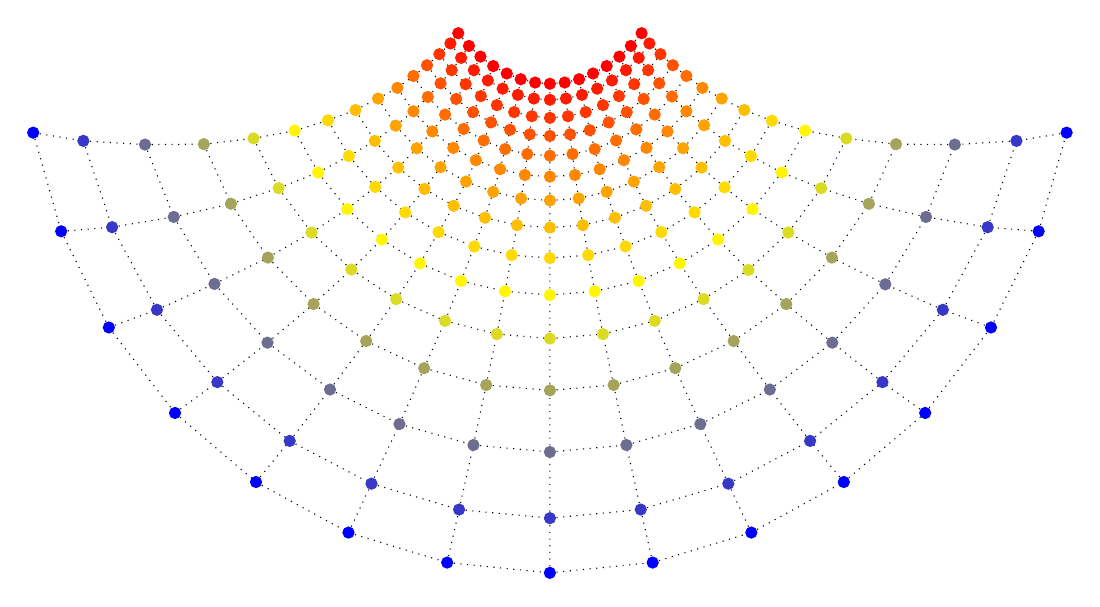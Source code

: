 % This file was created by matlab2tikz v0.2.2.
% Copyright (c) 2008--2012, Nico Schlömer <nico.schloemer@gmail.com>
% All rights reserved.
% 
% The latest updates can be retrieved from
%   http://www.mathworks.com/matlabcentral/fileexchange/22022-matlab2tikz
% where you can also make suggestions and rate matlab2tikz.
% 
% 
% 
\begin{tikzpicture}

% Axis at [0.13 0.11 0.78 0.63]
\begin{axis}[%
view={0}{90},
width=5.167in,
height=4.075in,
scale only axis,
xmin=-1.257, xmax=1.257,
ymin=-1.236, ymax=0.747,
hide x axis,
hide y axis]
\addplot [
color=black,
dotted,
forget plot
]
coordinates{
 (-1.257,0.17)(-1.135,0.15) 
};
\addplot [
color=black,
dotted,
forget plot
]
coordinates{
 (-1.135,0.15)(-0.985,0.141) 
};
\addplot [
color=black,
dotted,
forget plot
]
coordinates{
 (-0.985,0.141)(-0.842,0.142) 
};
\addplot [
color=black,
dotted,
forget plot
]
coordinates{
 (-0.842,0.142)(-0.721,0.156) 
};
\addplot [
color=black,
dotted,
forget plot
]
coordinates{
 (-0.721,0.156)(-0.621,0.175) 
};
\addplot [
color=black,
dotted,
forget plot
]
coordinates{
 (-0.621,0.175)(-0.54,0.2) 
};
\addplot [
color=black,
dotted,
forget plot
]
coordinates{
 (-0.54,0.2)(-0.473,0.225) 
};
\addplot [
color=black,
dotted,
forget plot
]
coordinates{
 (-0.473,0.225)(-0.418,0.253) 
};
\addplot [
color=black,
dotted,
forget plot
]
coordinates{
 (-0.418,0.253)(-0.371,0.279) 
};
\addplot [
color=black,
dotted,
forget plot
]
coordinates{
 (-0.371,0.279)(-0.332,0.308) 
};
\addplot [
color=black,
dotted,
forget plot
]
coordinates{
 (-0.332,0.308)(-0.299,0.334) 
};
\addplot [
color=black,
dotted,
forget plot
]
coordinates{
 (-0.299,0.334)(-0.269,0.361) 
};
\addplot [
color=black,
dotted,
forget plot
]
coordinates{
 (-0.269,0.361)(-0.242,0.387) 
};
\addplot [
color=black,
dotted,
forget plot
]
coordinates{
 (-0.242,0.387)(-0.223,0.412) 
};
\addplot [
color=black,
dotted,
forget plot
]
coordinates{
 (-1.257,0.17)(-1.189,-0.07) 
};
\addplot [
color=black,
dotted,
forget plot
]
coordinates{
 (-1.135,0.15)(-1.065,-0.06) 
};
\addplot [
color=black,
dotted,
forget plot
]
coordinates{
 (-1.189,-0.07)(-1.065,-0.06) 
};
\addplot [
color=black,
dotted,
forget plot
]
coordinates{
 (-0.985,0.141)(-0.915,-0.035) 
};
\addplot [
color=black,
dotted,
forget plot
]
coordinates{
 (-1.065,-0.06)(-0.915,-0.035) 
};
\addplot [
color=black,
dotted,
forget plot
]
coordinates{
 (-0.842,0.142)(-0.776,-0.003) 
};
\addplot [
color=black,
dotted,
forget plot
]
coordinates{
 (-0.915,-0.035)(-0.776,-0.003) 
};
\addplot [
color=black,
dotted,
forget plot
]
coordinates{
 (-0.721,0.156)(-0.66,0.035) 
};
\addplot [
color=black,
dotted,
forget plot
]
coordinates{
 (-0.776,-0.003)(-0.66,0.035) 
};
\addplot [
color=black,
dotted,
forget plot
]
coordinates{
 (-0.621,0.175)(-0.564,0.073) 
};
\addplot [
color=black,
dotted,
forget plot
]
coordinates{
 (-0.66,0.035)(-0.564,0.073) 
};
\addplot [
color=black,
dotted,
forget plot
]
coordinates{
 (-0.54,0.2)(-0.489,0.113) 
};
\addplot [
color=black,
dotted,
forget plot
]
coordinates{
 (-0.564,0.073)(-0.489,0.113) 
};
\addplot [
color=black,
dotted,
forget plot
]
coordinates{
 (-0.473,0.225)(-0.426,0.15) 
};
\addplot [
color=black,
dotted,
forget plot
]
coordinates{
 (-0.489,0.113)(-0.426,0.15) 
};
\addplot [
color=black,
dotted,
forget plot
]
coordinates{
 (-0.418,0.253)(-0.375,0.187) 
};
\addplot [
color=black,
dotted,
forget plot
]
coordinates{
 (-0.426,0.15)(-0.375,0.187) 
};
\addplot [
color=black,
dotted,
forget plot
]
coordinates{
 (-0.371,0.279)(-0.332,0.222) 
};
\addplot [
color=black,
dotted,
forget plot
]
coordinates{
 (-0.375,0.187)(-0.332,0.222) 
};
\addplot [
color=black,
dotted,
forget plot
]
coordinates{
 (-0.332,0.308)(-0.297,0.257) 
};
\addplot [
color=black,
dotted,
forget plot
]
coordinates{
 (-0.332,0.222)(-0.297,0.257) 
};
\addplot [
color=black,
dotted,
forget plot
]
coordinates{
 (-0.299,0.334)(-0.266,0.29) 
};
\addplot [
color=black,
dotted,
forget plot
]
coordinates{
 (-0.297,0.257)(-0.266,0.29) 
};
\addplot [
color=black,
dotted,
forget plot
]
coordinates{
 (-0.269,0.361)(-0.239,0.322) 
};
\addplot [
color=black,
dotted,
forget plot
]
coordinates{
 (-0.266,0.29)(-0.239,0.322) 
};
\addplot [
color=black,
dotted,
forget plot
]
coordinates{
 (-0.242,0.387)(-0.216,0.352) 
};
\addplot [
color=black,
dotted,
forget plot
]
coordinates{
 (-0.239,0.322)(-0.216,0.352) 
};
\addplot [
color=black,
dotted,
forget plot
]
coordinates{
 (-0.223,0.412)(-0.197,0.381) 
};
\addplot [
color=black,
dotted,
forget plot
]
coordinates{
 (-0.216,0.352)(-0.197,0.381) 
};
\addplot [
color=black,
dotted,
forget plot
]
coordinates{
 (-1.189,-0.07)(-1.073,-0.304) 
};
\addplot [
color=black,
dotted,
forget plot
]
coordinates{
 (-1.065,-0.06)(-0.956,-0.261) 
};
\addplot [
color=black,
dotted,
forget plot
]
coordinates{
 (-1.073,-0.304)(-0.956,-0.261) 
};
\addplot [
color=black,
dotted,
forget plot
]
coordinates{
 (-0.915,-0.035)(-0.816,-0.198) 
};
\addplot [
color=black,
dotted,
forget plot
]
coordinates{
 (-0.956,-0.261)(-0.816,-0.198) 
};
\addplot [
color=black,
dotted,
forget plot
]
coordinates{
 (-0.776,-0.003)(-0.686,-0.134) 
};
\addplot [
color=black,
dotted,
forget plot
]
coordinates{
 (-0.816,-0.198)(-0.686,-0.134) 
};
\addplot [
color=black,
dotted,
forget plot
]
coordinates{
 (-0.66,0.035)(-0.58,-0.073) 
};
\addplot [
color=black,
dotted,
forget plot
]
coordinates{
 (-0.686,-0.134)(-0.58,-0.073) 
};
\addplot [
color=black,
dotted,
forget plot
]
coordinates{
 (-0.564,0.073)(-0.493,-0.016) 
};
\addplot [
color=black,
dotted,
forget plot
]
coordinates{
 (-0.58,-0.073)(-0.493,-0.016) 
};
\addplot [
color=black,
dotted,
forget plot
]
coordinates{
 (-0.489,0.113)(-0.425,0.038) 
};
\addplot [
color=black,
dotted,
forget plot
]
coordinates{
 (-0.493,-0.016)(-0.425,0.038) 
};
\addplot [
color=black,
dotted,
forget plot
]
coordinates{
 (-0.426,0.15)(-0.369,0.085) 
};
\addplot [
color=black,
dotted,
forget plot
]
coordinates{
 (-0.425,0.038)(-0.369,0.085) 
};
\addplot [
color=black,
dotted,
forget plot
]
coordinates{
 (-0.375,0.187)(-0.324,0.132) 
};
\addplot [
color=black,
dotted,
forget plot
]
coordinates{
 (-0.369,0.085)(-0.324,0.132) 
};
\addplot [
color=black,
dotted,
forget plot
]
coordinates{
 (-0.332,0.222)(-0.286,0.173) 
};
\addplot [
color=black,
dotted,
forget plot
]
coordinates{
 (-0.324,0.132)(-0.286,0.173) 
};
\addplot [
color=black,
dotted,
forget plot
]
coordinates{
 (-0.297,0.257)(-0.255,0.214) 
};
\addplot [
color=black,
dotted,
forget plot
]
coordinates{
 (-0.286,0.173)(-0.255,0.214) 
};
\addplot [
color=black,
dotted,
forget plot
]
coordinates{
 (-0.266,0.29)(-0.228,0.252) 
};
\addplot [
color=black,
dotted,
forget plot
]
coordinates{
 (-0.255,0.214)(-0.228,0.252) 
};
\addplot [
color=black,
dotted,
forget plot
]
coordinates{
 (-0.239,0.322)(-0.205,0.288) 
};
\addplot [
color=black,
dotted,
forget plot
]
coordinates{
 (-0.228,0.252)(-0.205,0.288) 
};
\addplot [
color=black,
dotted,
forget plot
]
coordinates{
 (-0.216,0.352)(-0.185,0.322) 
};
\addplot [
color=black,
dotted,
forget plot
]
coordinates{
 (-0.205,0.288)(-0.185,0.322) 
};
\addplot [
color=black,
dotted,
forget plot
]
coordinates{
 (-0.197,0.381)(-0.169,0.355) 
};
\addplot [
color=black,
dotted,
forget plot
]
coordinates{
 (-0.185,0.322)(-0.169,0.355) 
};
\addplot [
color=black,
dotted,
forget plot
]
coordinates{
 (-1.073,-0.304)(-0.912,-0.512) 
};
\addplot [
color=black,
dotted,
forget plot
]
coordinates{
 (-0.956,-0.261)(-0.809,-0.437) 
};
\addplot [
color=black,
dotted,
forget plot
]
coordinates{
 (-0.912,-0.512)(-0.809,-0.437) 
};
\addplot [
color=black,
dotted,
forget plot
]
coordinates{
 (-0.816,-0.198)(-0.687,-0.341) 
};
\addplot [
color=black,
dotted,
forget plot
]
coordinates{
 (-0.809,-0.437)(-0.687,-0.341) 
};
\addplot [
color=black,
dotted,
forget plot
]
coordinates{
 (-0.686,-0.134)(-0.575,-0.247) 
};
\addplot [
color=black,
dotted,
forget plot
]
coordinates{
 (-0.687,-0.341)(-0.575,-0.247) 
};
\addplot [
color=black,
dotted,
forget plot
]
coordinates{
 (-0.58,-0.073)(-0.483,-0.163) 
};
\addplot [
color=black,
dotted,
forget plot
]
coordinates{
 (-0.575,-0.247)(-0.483,-0.163) 
};
\addplot [
color=black,
dotted,
forget plot
]
coordinates{
 (-0.493,-0.016)(-0.409,-0.09) 
};
\addplot [
color=black,
dotted,
forget plot
]
coordinates{
 (-0.483,-0.163)(-0.409,-0.09) 
};
\addplot [
color=black,
dotted,
forget plot
]
coordinates{
 (-0.425,0.038)(-0.352,-0.024) 
};
\addplot [
color=black,
dotted,
forget plot
]
coordinates{
 (-0.409,-0.09)(-0.352,-0.024) 
};
\addplot [
color=black,
dotted,
forget plot
]
coordinates{
 (-0.369,0.085)(-0.305,0.033) 
};
\addplot [
color=black,
dotted,
forget plot
]
coordinates{
 (-0.352,-0.024)(-0.305,0.033) 
};
\addplot [
color=black,
dotted,
forget plot
]
coordinates{
 (-0.324,0.132)(-0.266,0.086) 
};
\addplot [
color=black,
dotted,
forget plot
]
coordinates{
 (-0.305,0.033)(-0.266,0.086) 
};
\addplot [
color=black,
dotted,
forget plot
]
coordinates{
 (-0.286,0.173)(-0.235,0.133) 
};
\addplot [
color=black,
dotted,
forget plot
]
coordinates{
 (-0.266,0.086)(-0.235,0.133) 
};
\addplot [
color=black,
dotted,
forget plot
]
coordinates{
 (-0.255,0.214)(-0.21,0.179) 
};
\addplot [
color=black,
dotted,
forget plot
]
coordinates{
 (-0.235,0.133)(-0.21,0.179) 
};
\addplot [
color=black,
dotted,
forget plot
]
coordinates{
 (-0.228,0.252)(-0.187,0.22) 
};
\addplot [
color=black,
dotted,
forget plot
]
coordinates{
 (-0.21,0.179)(-0.187,0.22) 
};
\addplot [
color=black,
dotted,
forget plot
]
coordinates{
 (-0.205,0.288)(-0.168,0.259) 
};
\addplot [
color=black,
dotted,
forget plot
]
coordinates{
 (-0.187,0.22)(-0.168,0.259) 
};
\addplot [
color=black,
dotted,
forget plot
]
coordinates{
 (-0.185,0.322)(-0.151,0.297) 
};
\addplot [
color=black,
dotted,
forget plot
]
coordinates{
 (-0.168,0.259)(-0.151,0.297) 
};
\addplot [
color=black,
dotted,
forget plot
]
coordinates{
 (-0.169,0.355)(-0.138,0.332) 
};
\addplot [
color=black,
dotted,
forget plot
]
coordinates{
 (-0.151,0.297)(-0.138,0.332) 
};
\addplot [
color=black,
dotted,
forget plot
]
coordinates{
 (-0.912,-0.512)(-0.715,-0.68) 
};
\addplot [
color=black,
dotted,
forget plot
]
coordinates{
 (-0.809,-0.437)(-0.633,-0.58) 
};
\addplot [
color=black,
dotted,
forget plot
]
coordinates{
 (-0.715,-0.68)(-0.633,-0.58) 
};
\addplot [
color=black,
dotted,
forget plot
]
coordinates{
 (-0.687,-0.341)(-0.535,-0.455) 
};
\addplot [
color=black,
dotted,
forget plot
]
coordinates{
 (-0.633,-0.58)(-0.535,-0.455) 
};
\addplot [
color=black,
dotted,
forget plot
]
coordinates{
 (-0.575,-0.247)(-0.447,-0.337) 
};
\addplot [
color=black,
dotted,
forget plot
]
coordinates{
 (-0.535,-0.455)(-0.447,-0.337) 
};
\addplot [
color=black,
dotted,
forget plot
]
coordinates{
 (-0.483,-0.163)(-0.374,-0.235) 
};
\addplot [
color=black,
dotted,
forget plot
]
coordinates{
 (-0.447,-0.337)(-0.374,-0.235) 
};
\addplot [
color=black,
dotted,
forget plot
]
coordinates{
 (-0.409,-0.09)(-0.316,-0.148) 
};
\addplot [
color=black,
dotted,
forget plot
]
coordinates{
 (-0.374,-0.235)(-0.316,-0.148) 
};
\addplot [
color=black,
dotted,
forget plot
]
coordinates{
 (-0.352,-0.024)(-0.271,-0.072) 
};
\addplot [
color=black,
dotted,
forget plot
]
coordinates{
 (-0.316,-0.148)(-0.271,-0.072) 
};
\addplot [
color=black,
dotted,
forget plot
]
coordinates{
 (-0.305,0.033)(-0.234,-0.008) 
};
\addplot [
color=black,
dotted,
forget plot
]
coordinates{
 (-0.271,-0.072)(-0.234,-0.008) 
};
\addplot [
color=black,
dotted,
forget plot
]
coordinates{
 (-0.266,0.086)(-0.204,0.051) 
};
\addplot [
color=black,
dotted,
forget plot
]
coordinates{
 (-0.234,-0.008)(-0.204,0.051) 
};
\addplot [
color=black,
dotted,
forget plot
]
coordinates{
 (-0.235,0.133)(-0.18,0.103) 
};
\addplot [
color=black,
dotted,
forget plot
]
coordinates{
 (-0.204,0.051)(-0.18,0.103) 
};
\addplot [
color=black,
dotted,
forget plot
]
coordinates{
 (-0.21,0.179)(-0.161,0.151) 
};
\addplot [
color=black,
dotted,
forget plot
]
coordinates{
 (-0.18,0.103)(-0.161,0.151) 
};
\addplot [
color=black,
dotted,
forget plot
]
coordinates{
 (-0.187,0.22)(-0.143,0.195) 
};
\addplot [
color=black,
dotted,
forget plot
]
coordinates{
 (-0.161,0.151)(-0.143,0.195) 
};
\addplot [
color=black,
dotted,
forget plot
]
coordinates{
 (-0.168,0.259)(-0.129,0.237) 
};
\addplot [
color=black,
dotted,
forget plot
]
coordinates{
 (-0.143,0.195)(-0.129,0.237) 
};
\addplot [
color=black,
dotted,
forget plot
]
coordinates{
 (-0.151,0.297)(-0.115,0.277) 
};
\addplot [
color=black,
dotted,
forget plot
]
coordinates{
 (-0.129,0.237)(-0.115,0.277) 
};
\addplot [
color=black,
dotted,
forget plot
]
coordinates{
 (-0.138,0.332)(-0.105,0.314) 
};
\addplot [
color=black,
dotted,
forget plot
]
coordinates{
 (-0.115,0.277)(-0.105,0.314) 
};
\addplot [
color=black,
dotted,
forget plot
]
coordinates{
 (-0.715,-0.68)(-0.49,-0.803) 
};
\addplot [
color=black,
dotted,
forget plot
]
coordinates{
 (-0.633,-0.58)(-0.434,-0.684) 
};
\addplot [
color=black,
dotted,
forget plot
]
coordinates{
 (-0.49,-0.803)(-0.434,-0.684) 
};
\addplot [
color=black,
dotted,
forget plot
]
coordinates{
 (-0.535,-0.455)(-0.366,-0.539) 
};
\addplot [
color=black,
dotted,
forget plot
]
coordinates{
 (-0.434,-0.684)(-0.366,-0.539) 
};
\addplot [
color=black,
dotted,
forget plot
]
coordinates{
 (-0.447,-0.337)(-0.306,-0.403) 
};
\addplot [
color=black,
dotted,
forget plot
]
coordinates{
 (-0.366,-0.539)(-0.306,-0.403) 
};
\addplot [
color=black,
dotted,
forget plot
]
coordinates{
 (-0.374,-0.235)(-0.255,-0.288) 
};
\addplot [
color=black,
dotted,
forget plot
]
coordinates{
 (-0.306,-0.403)(-0.255,-0.288) 
};
\addplot [
color=black,
dotted,
forget plot
]
coordinates{
 (-0.316,-0.148)(-0.216,-0.191) 
};
\addplot [
color=black,
dotted,
forget plot
]
coordinates{
 (-0.255,-0.288)(-0.216,-0.191) 
};
\addplot [
color=black,
dotted,
forget plot
]
coordinates{
 (-0.271,-0.072)(-0.184,-0.107) 
};
\addplot [
color=black,
dotted,
forget plot
]
coordinates{
 (-0.216,-0.191)(-0.184,-0.107) 
};
\addplot [
color=black,
dotted,
forget plot
]
coordinates{
 (-0.234,-0.008)(-0.158,-0.037) 
};
\addplot [
color=black,
dotted,
forget plot
]
coordinates{
 (-0.184,-0.107)(-0.158,-0.037) 
};
\addplot [
color=black,
dotted,
forget plot
]
coordinates{
 (-0.204,0.051)(-0.138,0.026) 
};
\addplot [
color=black,
dotted,
forget plot
]
coordinates{
 (-0.158,-0.037)(-0.138,0.026) 
};
\addplot [
color=black,
dotted,
forget plot
]
coordinates{
 (-0.18,0.103)(-0.121,0.081) 
};
\addplot [
color=black,
dotted,
forget plot
]
coordinates{
 (-0.138,0.026)(-0.121,0.081) 
};
\addplot [
color=black,
dotted,
forget plot
]
coordinates{
 (-0.161,0.151)(-0.109,0.13) 
};
\addplot [
color=black,
dotted,
forget plot
]
coordinates{
 (-0.121,0.081)(-0.109,0.13) 
};
\addplot [
color=black,
dotted,
forget plot
]
coordinates{
 (-0.143,0.195)(-0.097,0.177) 
};
\addplot [
color=black,
dotted,
forget plot
]
coordinates{
 (-0.109,0.13)(-0.097,0.177) 
};
\addplot [
color=black,
dotted,
forget plot
]
coordinates{
 (-0.129,0.237)(-0.087,0.22) 
};
\addplot [
color=black,
dotted,
forget plot
]
coordinates{
 (-0.097,0.177)(-0.087,0.22) 
};
\addplot [
color=black,
dotted,
forget plot
]
coordinates{
 (-0.115,0.277)(-0.078,0.262) 
};
\addplot [
color=black,
dotted,
forget plot
]
coordinates{
 (-0.087,0.22)(-0.078,0.262) 
};
\addplot [
color=black,
dotted,
forget plot
]
coordinates{
 (-0.105,0.314)(-0.071,0.3) 
};
\addplot [
color=black,
dotted,
forget plot
]
coordinates{
 (-0.078,0.262)(-0.071,0.3) 
};
\addplot [
color=black,
dotted,
forget plot
]
coordinates{
 (-0.49,-0.803)(-0.25,-0.876) 
};
\addplot [
color=black,
dotted,
forget plot
]
coordinates{
 (-0.434,-0.684)(-0.221,-0.747) 
};
\addplot [
color=black,
dotted,
forget plot
]
coordinates{
 (-0.25,-0.876)(-0.221,-0.747) 
};
\addplot [
color=black,
dotted,
forget plot
]
coordinates{
 (-0.366,-0.539)(-0.186,-0.59) 
};
\addplot [
color=black,
dotted,
forget plot
]
coordinates{
 (-0.221,-0.747)(-0.186,-0.59) 
};
\addplot [
color=black,
dotted,
forget plot
]
coordinates{
 (-0.306,-0.403)(-0.155,-0.444) 
};
\addplot [
color=black,
dotted,
forget plot
]
coordinates{
 (-0.186,-0.59)(-0.155,-0.444) 
};
\addplot [
color=black,
dotted,
forget plot
]
coordinates{
 (-0.255,-0.288)(-0.129,-0.32) 
};
\addplot [
color=black,
dotted,
forget plot
]
coordinates{
 (-0.155,-0.444)(-0.129,-0.32) 
};
\addplot [
color=black,
dotted,
forget plot
]
coordinates{
 (-0.216,-0.191)(-0.109,-0.216) 
};
\addplot [
color=black,
dotted,
forget plot
]
coordinates{
 (-0.129,-0.32)(-0.109,-0.216) 
};
\addplot [
color=black,
dotted,
forget plot
]
coordinates{
 (-0.184,-0.107)(-0.093,-0.128) 
};
\addplot [
color=black,
dotted,
forget plot
]
coordinates{
 (-0.109,-0.216)(-0.093,-0.128) 
};
\addplot [
color=black,
dotted,
forget plot
]
coordinates{
 (-0.158,-0.037)(-0.08,-0.055) 
};
\addplot [
color=black,
dotted,
forget plot
]
coordinates{
 (-0.093,-0.128)(-0.08,-0.055) 
};
\addplot [
color=black,
dotted,
forget plot
]
coordinates{
 (-0.138,0.026)(-0.07,0.01) 
};
\addplot [
color=black,
dotted,
forget plot
]
coordinates{
 (-0.08,-0.055)(-0.07,0.01) 
};
\addplot [
color=black,
dotted,
forget plot
]
coordinates{
 (-0.121,0.081)(-0.061,0.067) 
};
\addplot [
color=black,
dotted,
forget plot
]
coordinates{
 (-0.07,0.01)(-0.061,0.067) 
};
\addplot [
color=black,
dotted,
forget plot
]
coordinates{
 (-0.109,0.13)(-0.055,0.118) 
};
\addplot [
color=black,
dotted,
forget plot
]
coordinates{
 (-0.061,0.067)(-0.055,0.118) 
};
\addplot [
color=black,
dotted,
forget plot
]
coordinates{
 (-0.097,0.177)(-0.049,0.166) 
};
\addplot [
color=black,
dotted,
forget plot
]
coordinates{
 (-0.055,0.118)(-0.049,0.166) 
};
\addplot [
color=black,
dotted,
forget plot
]
coordinates{
 (-0.087,0.22)(-0.044,0.21) 
};
\addplot [
color=black,
dotted,
forget plot
]
coordinates{
 (-0.049,0.166)(-0.044,0.21) 
};
\addplot [
color=black,
dotted,
forget plot
]
coordinates{
 (-0.078,0.262)(-0.039,0.253) 
};
\addplot [
color=black,
dotted,
forget plot
]
coordinates{
 (-0.044,0.21)(-0.039,0.253) 
};
\addplot [
color=black,
dotted,
forget plot
]
coordinates{
 (-0.071,0.3)(-0.036,0.292) 
};
\addplot [
color=black,
dotted,
forget plot
]
coordinates{
 (-0.039,0.253)(-0.036,0.292) 
};
\addplot [
color=black,
dotted,
forget plot
]
coordinates{
 (-0.25,-0.876)(-8.992e-05,-0.901) 
};
\addplot [
color=black,
dotted,
forget plot
]
coordinates{
 (-0.221,-0.747)(4.964e-05,-0.768) 
};
\addplot [
color=black,
dotted,
forget plot
]
coordinates{
 (-8.992e-05,-0.901)(4.964e-05,-0.768) 
};
\addplot [
color=black,
dotted,
forget plot
]
coordinates{
 (-0.186,-0.59)(2.237e-06,-0.607) 
};
\addplot [
color=black,
dotted,
forget plot
]
coordinates{
 (4.964e-05,-0.768)(2.237e-06,-0.607) 
};
\addplot [
color=black,
dotted,
forget plot
]
coordinates{
 (-0.155,-0.444)(-1.227e-05,-0.457) 
};
\addplot [
color=black,
dotted,
forget plot
]
coordinates{
 (2.237e-06,-0.607)(-1.227e-05,-0.457) 
};
\addplot [
color=black,
dotted,
forget plot
]
coordinates{
 (-0.129,-0.32)(1.206e-06,-0.331) 
};
\addplot [
color=black,
dotted,
forget plot
]
coordinates{
 (-1.227e-05,-0.457)(1.206e-06,-0.331) 
};
\addplot [
color=black,
dotted,
forget plot
]
coordinates{
 (-0.109,-0.216)(1.078e-05,-0.225) 
};
\addplot [
color=black,
dotted,
forget plot
]
coordinates{
 (1.206e-06,-0.331)(1.078e-05,-0.225) 
};
\addplot [
color=black,
dotted,
forget plot
]
coordinates{
 (-0.093,-0.128)(8.252e-06,-0.135) 
};
\addplot [
color=black,
dotted,
forget plot
]
coordinates{
 (1.078e-05,-0.225)(8.252e-06,-0.135) 
};
\addplot [
color=black,
dotted,
forget plot
]
coordinates{
 (-0.08,-0.055)(9.934e-07,-0.061) 
};
\addplot [
color=black,
dotted,
forget plot
]
coordinates{
 (8.252e-06,-0.135)(9.934e-07,-0.061) 
};
\addplot [
color=black,
dotted,
forget plot
]
coordinates{
 (-0.07,0.01)(3.392e-05,0.005) 
};
\addplot [
color=black,
dotted,
forget plot
]
coordinates{
 (9.934e-07,-0.061)(3.392e-05,0.005) 
};
\addplot [
color=black,
dotted,
forget plot
]
coordinates{
 (-0.061,0.067)(-2.316e-05,0.063) 
};
\addplot [
color=black,
dotted,
forget plot
]
coordinates{
 (3.392e-05,0.005)(-2.316e-05,0.063) 
};
\addplot [
color=black,
dotted,
forget plot
]
coordinates{
 (-0.055,0.118)(1.808e-07,0.114) 
};
\addplot [
color=black,
dotted,
forget plot
]
coordinates{
 (-2.316e-05,0.063)(1.808e-07,0.114) 
};
\addplot [
color=black,
dotted,
forget plot
]
coordinates{
 (-0.049,0.166)(-8.039e-06,0.162) 
};
\addplot [
color=black,
dotted,
forget plot
]
coordinates{
 (1.808e-07,0.114)(-8.039e-06,0.162) 
};
\addplot [
color=black,
dotted,
forget plot
]
coordinates{
 (-0.044,0.21)(9.874e-05,0.206) 
};
\addplot [
color=black,
dotted,
forget plot
]
coordinates{
 (-8.039e-06,0.162)(9.874e-05,0.206) 
};
\addplot [
color=black,
dotted,
forget plot
]
coordinates{
 (-0.039,0.253)(1.874e-05,0.25) 
};
\addplot [
color=black,
dotted,
forget plot
]
coordinates{
 (9.874e-05,0.206)(1.874e-05,0.25) 
};
\addplot [
color=black,
dotted,
forget plot
]
coordinates{
 (-0.036,0.292)(-8.627e-05,0.289) 
};
\addplot [
color=black,
dotted,
forget plot
]
coordinates{
 (1.874e-05,0.25)(-8.627e-05,0.289) 
};
\addplot [
color=black,
dotted,
forget plot
]
coordinates{
 (-8.992e-05,-0.901)(0.25,-0.876) 
};
\addplot [
color=black,
dotted,
forget plot
]
coordinates{
 (4.964e-05,-0.768)(0.221,-0.747) 
};
\addplot [
color=black,
dotted,
forget plot
]
coordinates{
 (0.25,-0.876)(0.221,-0.747) 
};
\addplot [
color=black,
dotted,
forget plot
]
coordinates{
 (2.237e-06,-0.607)(0.186,-0.59) 
};
\addplot [
color=black,
dotted,
forget plot
]
coordinates{
 (0.221,-0.747)(0.186,-0.59) 
};
\addplot [
color=black,
dotted,
forget plot
]
coordinates{
 (-1.227e-05,-0.457)(0.155,-0.444) 
};
\addplot [
color=black,
dotted,
forget plot
]
coordinates{
 (0.186,-0.59)(0.155,-0.444) 
};
\addplot [
color=black,
dotted,
forget plot
]
coordinates{
 (1.206e-06,-0.331)(0.129,-0.32) 
};
\addplot [
color=black,
dotted,
forget plot
]
coordinates{
 (0.155,-0.444)(0.129,-0.32) 
};
\addplot [
color=black,
dotted,
forget plot
]
coordinates{
 (1.078e-05,-0.225)(0.109,-0.216) 
};
\addplot [
color=black,
dotted,
forget plot
]
coordinates{
 (0.129,-0.32)(0.109,-0.216) 
};
\addplot [
color=black,
dotted,
forget plot
]
coordinates{
 (8.252e-06,-0.135)(0.093,-0.128) 
};
\addplot [
color=black,
dotted,
forget plot
]
coordinates{
 (0.109,-0.216)(0.093,-0.128) 
};
\addplot [
color=black,
dotted,
forget plot
]
coordinates{
 (9.934e-07,-0.061)(0.08,-0.055) 
};
\addplot [
color=black,
dotted,
forget plot
]
coordinates{
 (0.093,-0.128)(0.08,-0.055) 
};
\addplot [
color=black,
dotted,
forget plot
]
coordinates{
 (3.392e-05,0.005)(0.07,0.01) 
};
\addplot [
color=black,
dotted,
forget plot
]
coordinates{
 (0.08,-0.055)(0.07,0.01) 
};
\addplot [
color=black,
dotted,
forget plot
]
coordinates{
 (-2.316e-05,0.063)(0.061,0.067) 
};
\addplot [
color=black,
dotted,
forget plot
]
coordinates{
 (0.07,0.01)(0.061,0.067) 
};
\addplot [
color=black,
dotted,
forget plot
]
coordinates{
 (1.808e-07,0.114)(0.055,0.118) 
};
\addplot [
color=black,
dotted,
forget plot
]
coordinates{
 (0.061,0.067)(0.055,0.118) 
};
\addplot [
color=black,
dotted,
forget plot
]
coordinates{
 (-8.039e-06,0.162)(0.049,0.166) 
};
\addplot [
color=black,
dotted,
forget plot
]
coordinates{
 (0.055,0.118)(0.049,0.166) 
};
\addplot [
color=black,
dotted,
forget plot
]
coordinates{
 (9.874e-05,0.206)(0.044,0.21) 
};
\addplot [
color=black,
dotted,
forget plot
]
coordinates{
 (0.049,0.166)(0.044,0.21) 
};
\addplot [
color=black,
dotted,
forget plot
]
coordinates{
 (1.874e-05,0.25)(0.039,0.253) 
};
\addplot [
color=black,
dotted,
forget plot
]
coordinates{
 (0.044,0.21)(0.039,0.253) 
};
\addplot [
color=black,
dotted,
forget plot
]
coordinates{
 (-8.627e-05,0.289)(0.036,0.292) 
};
\addplot [
color=black,
dotted,
forget plot
]
coordinates{
 (0.039,0.253)(0.036,0.292) 
};
\addplot [
color=black,
dotted,
forget plot
]
coordinates{
 (0.25,-0.876)(0.49,-0.803) 
};
\addplot [
color=black,
dotted,
forget plot
]
coordinates{
 (0.221,-0.747)(0.434,-0.684) 
};
\addplot [
color=black,
dotted,
forget plot
]
coordinates{
 (0.49,-0.803)(0.434,-0.684) 
};
\addplot [
color=black,
dotted,
forget plot
]
coordinates{
 (0.186,-0.59)(0.366,-0.539) 
};
\addplot [
color=black,
dotted,
forget plot
]
coordinates{
 (0.434,-0.684)(0.366,-0.539) 
};
\addplot [
color=black,
dotted,
forget plot
]
coordinates{
 (0.155,-0.444)(0.305,-0.403) 
};
\addplot [
color=black,
dotted,
forget plot
]
coordinates{
 (0.366,-0.539)(0.305,-0.403) 
};
\addplot [
color=black,
dotted,
forget plot
]
coordinates{
 (0.129,-0.32)(0.255,-0.288) 
};
\addplot [
color=black,
dotted,
forget plot
]
coordinates{
 (0.305,-0.403)(0.255,-0.288) 
};
\addplot [
color=black,
dotted,
forget plot
]
coordinates{
 (0.109,-0.216)(0.216,-0.191) 
};
\addplot [
color=black,
dotted,
forget plot
]
coordinates{
 (0.255,-0.288)(0.216,-0.191) 
};
\addplot [
color=black,
dotted,
forget plot
]
coordinates{
 (0.093,-0.128)(0.184,-0.107) 
};
\addplot [
color=black,
dotted,
forget plot
]
coordinates{
 (0.216,-0.191)(0.184,-0.107) 
};
\addplot [
color=black,
dotted,
forget plot
]
coordinates{
 (0.08,-0.055)(0.158,-0.037) 
};
\addplot [
color=black,
dotted,
forget plot
]
coordinates{
 (0.184,-0.107)(0.158,-0.037) 
};
\addplot [
color=black,
dotted,
forget plot
]
coordinates{
 (0.07,0.01)(0.138,0.026) 
};
\addplot [
color=black,
dotted,
forget plot
]
coordinates{
 (0.158,-0.037)(0.138,0.026) 
};
\addplot [
color=black,
dotted,
forget plot
]
coordinates{
 (0.061,0.067)(0.121,0.081) 
};
\addplot [
color=black,
dotted,
forget plot
]
coordinates{
 (0.138,0.026)(0.121,0.081) 
};
\addplot [
color=black,
dotted,
forget plot
]
coordinates{
 (0.055,0.118)(0.109,0.13) 
};
\addplot [
color=black,
dotted,
forget plot
]
coordinates{
 (0.121,0.081)(0.109,0.13) 
};
\addplot [
color=black,
dotted,
forget plot
]
coordinates{
 (0.049,0.166)(0.097,0.176) 
};
\addplot [
color=black,
dotted,
forget plot
]
coordinates{
 (0.109,0.13)(0.097,0.176) 
};
\addplot [
color=black,
dotted,
forget plot
]
coordinates{
 (0.044,0.21)(0.087,0.22) 
};
\addplot [
color=black,
dotted,
forget plot
]
coordinates{
 (0.097,0.176)(0.087,0.22) 
};
\addplot [
color=black,
dotted,
forget plot
]
coordinates{
 (0.039,0.253)(0.078,0.262) 
};
\addplot [
color=black,
dotted,
forget plot
]
coordinates{
 (0.087,0.22)(0.078,0.262) 
};
\addplot [
color=black,
dotted,
forget plot
]
coordinates{
 (0.036,0.292)(0.071,0.3) 
};
\addplot [
color=black,
dotted,
forget plot
]
coordinates{
 (0.078,0.262)(0.071,0.3) 
};
\addplot [
color=black,
dotted,
forget plot
]
coordinates{
 (0.49,-0.803)(0.715,-0.68) 
};
\addplot [
color=black,
dotted,
forget plot
]
coordinates{
 (0.434,-0.684)(0.633,-0.58) 
};
\addplot [
color=black,
dotted,
forget plot
]
coordinates{
 (0.715,-0.68)(0.633,-0.58) 
};
\addplot [
color=black,
dotted,
forget plot
]
coordinates{
 (0.366,-0.539)(0.535,-0.455) 
};
\addplot [
color=black,
dotted,
forget plot
]
coordinates{
 (0.633,-0.58)(0.535,-0.455) 
};
\addplot [
color=black,
dotted,
forget plot
]
coordinates{
 (0.305,-0.403)(0.447,-0.337) 
};
\addplot [
color=black,
dotted,
forget plot
]
coordinates{
 (0.535,-0.455)(0.447,-0.337) 
};
\addplot [
color=black,
dotted,
forget plot
]
coordinates{
 (0.255,-0.288)(0.374,-0.235) 
};
\addplot [
color=black,
dotted,
forget plot
]
coordinates{
 (0.447,-0.337)(0.374,-0.235) 
};
\addplot [
color=black,
dotted,
forget plot
]
coordinates{
 (0.216,-0.191)(0.316,-0.148) 
};
\addplot [
color=black,
dotted,
forget plot
]
coordinates{
 (0.374,-0.235)(0.316,-0.148) 
};
\addplot [
color=black,
dotted,
forget plot
]
coordinates{
 (0.184,-0.107)(0.271,-0.072) 
};
\addplot [
color=black,
dotted,
forget plot
]
coordinates{
 (0.316,-0.148)(0.271,-0.072) 
};
\addplot [
color=black,
dotted,
forget plot
]
coordinates{
 (0.158,-0.037)(0.234,-0.008) 
};
\addplot [
color=black,
dotted,
forget plot
]
coordinates{
 (0.271,-0.072)(0.234,-0.008) 
};
\addplot [
color=black,
dotted,
forget plot
]
coordinates{
 (0.138,0.026)(0.204,0.051) 
};
\addplot [
color=black,
dotted,
forget plot
]
coordinates{
 (0.234,-0.008)(0.204,0.051) 
};
\addplot [
color=black,
dotted,
forget plot
]
coordinates{
 (0.121,0.081)(0.18,0.103) 
};
\addplot [
color=black,
dotted,
forget plot
]
coordinates{
 (0.204,0.051)(0.18,0.103) 
};
\addplot [
color=black,
dotted,
forget plot
]
coordinates{
 (0.109,0.13)(0.161,0.151) 
};
\addplot [
color=black,
dotted,
forget plot
]
coordinates{
 (0.18,0.103)(0.161,0.151) 
};
\addplot [
color=black,
dotted,
forget plot
]
coordinates{
 (0.097,0.176)(0.143,0.195) 
};
\addplot [
color=black,
dotted,
forget plot
]
coordinates{
 (0.161,0.151)(0.143,0.195) 
};
\addplot [
color=black,
dotted,
forget plot
]
coordinates{
 (0.087,0.22)(0.129,0.237) 
};
\addplot [
color=black,
dotted,
forget plot
]
coordinates{
 (0.143,0.195)(0.129,0.237) 
};
\addplot [
color=black,
dotted,
forget plot
]
coordinates{
 (0.078,0.262)(0.115,0.277) 
};
\addplot [
color=black,
dotted,
forget plot
]
coordinates{
 (0.129,0.237)(0.115,0.277) 
};
\addplot [
color=black,
dotted,
forget plot
]
coordinates{
 (0.071,0.3)(0.105,0.314) 
};
\addplot [
color=black,
dotted,
forget plot
]
coordinates{
 (0.115,0.277)(0.105,0.314) 
};
\addplot [
color=black,
dotted,
forget plot
]
coordinates{
 (0.715,-0.68)(0.913,-0.512) 
};
\addplot [
color=black,
dotted,
forget plot
]
coordinates{
 (0.633,-0.58)(0.809,-0.437) 
};
\addplot [
color=black,
dotted,
forget plot
]
coordinates{
 (0.913,-0.512)(0.809,-0.437) 
};
\addplot [
color=black,
dotted,
forget plot
]
coordinates{
 (0.535,-0.455)(0.687,-0.341) 
};
\addplot [
color=black,
dotted,
forget plot
]
coordinates{
 (0.809,-0.437)(0.687,-0.341) 
};
\addplot [
color=black,
dotted,
forget plot
]
coordinates{
 (0.447,-0.337)(0.575,-0.247) 
};
\addplot [
color=black,
dotted,
forget plot
]
coordinates{
 (0.687,-0.341)(0.575,-0.247) 
};
\addplot [
color=black,
dotted,
forget plot
]
coordinates{
 (0.374,-0.235)(0.483,-0.164) 
};
\addplot [
color=black,
dotted,
forget plot
]
coordinates{
 (0.575,-0.247)(0.483,-0.164) 
};
\addplot [
color=black,
dotted,
forget plot
]
coordinates{
 (0.316,-0.148)(0.409,-0.09) 
};
\addplot [
color=black,
dotted,
forget plot
]
coordinates{
 (0.483,-0.164)(0.409,-0.09) 
};
\addplot [
color=black,
dotted,
forget plot
]
coordinates{
 (0.271,-0.072)(0.352,-0.024) 
};
\addplot [
color=black,
dotted,
forget plot
]
coordinates{
 (0.409,-0.09)(0.352,-0.024) 
};
\addplot [
color=black,
dotted,
forget plot
]
coordinates{
 (0.234,-0.008)(0.305,0.033) 
};
\addplot [
color=black,
dotted,
forget plot
]
coordinates{
 (0.352,-0.024)(0.305,0.033) 
};
\addplot [
color=black,
dotted,
forget plot
]
coordinates{
 (0.204,0.051)(0.266,0.086) 
};
\addplot [
color=black,
dotted,
forget plot
]
coordinates{
 (0.305,0.033)(0.266,0.086) 
};
\addplot [
color=black,
dotted,
forget plot
]
coordinates{
 (0.18,0.103)(0.235,0.133) 
};
\addplot [
color=black,
dotted,
forget plot
]
coordinates{
 (0.266,0.086)(0.235,0.133) 
};
\addplot [
color=black,
dotted,
forget plot
]
coordinates{
 (0.161,0.151)(0.21,0.178) 
};
\addplot [
color=black,
dotted,
forget plot
]
coordinates{
 (0.235,0.133)(0.21,0.178) 
};
\addplot [
color=black,
dotted,
forget plot
]
coordinates{
 (0.143,0.195)(0.187,0.22) 
};
\addplot [
color=black,
dotted,
forget plot
]
coordinates{
 (0.21,0.178)(0.187,0.22) 
};
\addplot [
color=black,
dotted,
forget plot
]
coordinates{
 (0.129,0.237)(0.168,0.259) 
};
\addplot [
color=black,
dotted,
forget plot
]
coordinates{
 (0.187,0.22)(0.168,0.259) 
};
\addplot [
color=black,
dotted,
forget plot
]
coordinates{
 (0.115,0.277)(0.151,0.297) 
};
\addplot [
color=black,
dotted,
forget plot
]
coordinates{
 (0.168,0.259)(0.151,0.297) 
};
\addplot [
color=black,
dotted,
forget plot
]
coordinates{
 (0.105,0.314)(0.138,0.332) 
};
\addplot [
color=black,
dotted,
forget plot
]
coordinates{
 (0.151,0.297)(0.138,0.332) 
};
\addplot [
color=black,
dotted,
forget plot
]
coordinates{
 (0.913,-0.512)(1.073,-0.304) 
};
\addplot [
color=black,
dotted,
forget plot
]
coordinates{
 (0.809,-0.437)(0.956,-0.261) 
};
\addplot [
color=black,
dotted,
forget plot
]
coordinates{
 (1.073,-0.304)(0.956,-0.261) 
};
\addplot [
color=black,
dotted,
forget plot
]
coordinates{
 (0.687,-0.341)(0.816,-0.199) 
};
\addplot [
color=black,
dotted,
forget plot
]
coordinates{
 (0.956,-0.261)(0.816,-0.199) 
};
\addplot [
color=black,
dotted,
forget plot
]
coordinates{
 (0.575,-0.247)(0.686,-0.134) 
};
\addplot [
color=black,
dotted,
forget plot
]
coordinates{
 (0.816,-0.199)(0.686,-0.134) 
};
\addplot [
color=black,
dotted,
forget plot
]
coordinates{
 (0.483,-0.164)(0.58,-0.073) 
};
\addplot [
color=black,
dotted,
forget plot
]
coordinates{
 (0.686,-0.134)(0.58,-0.073) 
};
\addplot [
color=black,
dotted,
forget plot
]
coordinates{
 (0.409,-0.09)(0.493,-0.016) 
};
\addplot [
color=black,
dotted,
forget plot
]
coordinates{
 (0.58,-0.073)(0.493,-0.016) 
};
\addplot [
color=black,
dotted,
forget plot
]
coordinates{
 (0.352,-0.024)(0.425,0.037) 
};
\addplot [
color=black,
dotted,
forget plot
]
coordinates{
 (0.493,-0.016)(0.425,0.037) 
};
\addplot [
color=black,
dotted,
forget plot
]
coordinates{
 (0.305,0.033)(0.369,0.085) 
};
\addplot [
color=black,
dotted,
forget plot
]
coordinates{
 (0.425,0.037)(0.369,0.085) 
};
\addplot [
color=black,
dotted,
forget plot
]
coordinates{
 (0.266,0.086)(0.324,0.132) 
};
\addplot [
color=black,
dotted,
forget plot
]
coordinates{
 (0.369,0.085)(0.324,0.132) 
};
\addplot [
color=black,
dotted,
forget plot
]
coordinates{
 (0.235,0.133)(0.286,0.173) 
};
\addplot [
color=black,
dotted,
forget plot
]
coordinates{
 (0.324,0.132)(0.286,0.173) 
};
\addplot [
color=black,
dotted,
forget plot
]
coordinates{
 (0.21,0.178)(0.255,0.214) 
};
\addplot [
color=black,
dotted,
forget plot
]
coordinates{
 (0.286,0.173)(0.255,0.214) 
};
\addplot [
color=black,
dotted,
forget plot
]
coordinates{
 (0.187,0.22)(0.228,0.252) 
};
\addplot [
color=black,
dotted,
forget plot
]
coordinates{
 (0.255,0.214)(0.228,0.252) 
};
\addplot [
color=black,
dotted,
forget plot
]
coordinates{
 (0.168,0.259)(0.205,0.288) 
};
\addplot [
color=black,
dotted,
forget plot
]
coordinates{
 (0.228,0.252)(0.205,0.288) 
};
\addplot [
color=black,
dotted,
forget plot
]
coordinates{
 (0.151,0.297)(0.185,0.322) 
};
\addplot [
color=black,
dotted,
forget plot
]
coordinates{
 (0.205,0.288)(0.185,0.322) 
};
\addplot [
color=black,
dotted,
forget plot
]
coordinates{
 (0.138,0.332)(0.169,0.355) 
};
\addplot [
color=black,
dotted,
forget plot
]
coordinates{
 (0.185,0.322)(0.169,0.355) 
};
\addplot [
color=black,
dotted,
forget plot
]
coordinates{
 (1.073,-0.304)(1.189,-0.07) 
};
\addplot [
color=black,
dotted,
forget plot
]
coordinates{
 (0.956,-0.261)(1.065,-0.06) 
};
\addplot [
color=black,
dotted,
forget plot
]
coordinates{
 (1.189,-0.07)(1.065,-0.06) 
};
\addplot [
color=black,
dotted,
forget plot
]
coordinates{
 (0.816,-0.199)(0.915,-0.035) 
};
\addplot [
color=black,
dotted,
forget plot
]
coordinates{
 (1.065,-0.06)(0.915,-0.035) 
};
\addplot [
color=black,
dotted,
forget plot
]
coordinates{
 (0.686,-0.134)(0.776,-0.003) 
};
\addplot [
color=black,
dotted,
forget plot
]
coordinates{
 (0.915,-0.035)(0.776,-0.003) 
};
\addplot [
color=black,
dotted,
forget plot
]
coordinates{
 (0.58,-0.073)(0.66,0.035) 
};
\addplot [
color=black,
dotted,
forget plot
]
coordinates{
 (0.776,-0.003)(0.66,0.035) 
};
\addplot [
color=black,
dotted,
forget plot
]
coordinates{
 (0.493,-0.016)(0.564,0.073) 
};
\addplot [
color=black,
dotted,
forget plot
]
coordinates{
 (0.66,0.035)(0.564,0.073) 
};
\addplot [
color=black,
dotted,
forget plot
]
coordinates{
 (0.425,0.037)(0.489,0.113) 
};
\addplot [
color=black,
dotted,
forget plot
]
coordinates{
 (0.564,0.073)(0.489,0.113) 
};
\addplot [
color=black,
dotted,
forget plot
]
coordinates{
 (0.369,0.085)(0.426,0.15) 
};
\addplot [
color=black,
dotted,
forget plot
]
coordinates{
 (0.489,0.113)(0.426,0.15) 
};
\addplot [
color=black,
dotted,
forget plot
]
coordinates{
 (0.324,0.132)(0.375,0.188) 
};
\addplot [
color=black,
dotted,
forget plot
]
coordinates{
 (0.426,0.15)(0.375,0.188) 
};
\addplot [
color=black,
dotted,
forget plot
]
coordinates{
 (0.286,0.173)(0.332,0.222) 
};
\addplot [
color=black,
dotted,
forget plot
]
coordinates{
 (0.375,0.188)(0.332,0.222) 
};
\addplot [
color=black,
dotted,
forget plot
]
coordinates{
 (0.255,0.214)(0.297,0.258) 
};
\addplot [
color=black,
dotted,
forget plot
]
coordinates{
 (0.332,0.222)(0.297,0.258) 
};
\addplot [
color=black,
dotted,
forget plot
]
coordinates{
 (0.228,0.252)(0.266,0.29) 
};
\addplot [
color=black,
dotted,
forget plot
]
coordinates{
 (0.297,0.258)(0.266,0.29) 
};
\addplot [
color=black,
dotted,
forget plot
]
coordinates{
 (0.205,0.288)(0.239,0.322) 
};
\addplot [
color=black,
dotted,
forget plot
]
coordinates{
 (0.266,0.29)(0.239,0.322) 
};
\addplot [
color=black,
dotted,
forget plot
]
coordinates{
 (0.185,0.322)(0.216,0.352) 
};
\addplot [
color=black,
dotted,
forget plot
]
coordinates{
 (0.239,0.322)(0.216,0.352) 
};
\addplot [
color=black,
dotted,
forget plot
]
coordinates{
 (0.169,0.355)(0.197,0.381) 
};
\addplot [
color=black,
dotted,
forget plot
]
coordinates{
 (0.216,0.352)(0.197,0.381) 
};
\addplot [
color=black,
dotted,
forget plot
]
coordinates{
 (1.189,-0.07)(1.257,0.17) 
};
\addplot [
color=black,
dotted,
forget plot
]
coordinates{
 (1.065,-0.06)(1.135,0.15) 
};
\addplot [
color=black,
dotted,
forget plot
]
coordinates{
 (1.257,0.17)(1.135,0.15) 
};
\addplot [
color=black,
dotted,
forget plot
]
coordinates{
 (0.915,-0.035)(0.985,0.141) 
};
\addplot [
color=black,
dotted,
forget plot
]
coordinates{
 (1.135,0.15)(0.985,0.141) 
};
\addplot [
color=black,
dotted,
forget plot
]
coordinates{
 (0.776,-0.003)(0.842,0.142) 
};
\addplot [
color=black,
dotted,
forget plot
]
coordinates{
 (0.985,0.141)(0.842,0.142) 
};
\addplot [
color=black,
dotted,
forget plot
]
coordinates{
 (0.66,0.035)(0.721,0.156) 
};
\addplot [
color=black,
dotted,
forget plot
]
coordinates{
 (0.842,0.142)(0.721,0.156) 
};
\addplot [
color=black,
dotted,
forget plot
]
coordinates{
 (0.564,0.073)(0.621,0.175) 
};
\addplot [
color=black,
dotted,
forget plot
]
coordinates{
 (0.721,0.156)(0.621,0.175) 
};
\addplot [
color=black,
dotted,
forget plot
]
coordinates{
 (0.489,0.113)(0.54,0.199) 
};
\addplot [
color=black,
dotted,
forget plot
]
coordinates{
 (0.621,0.175)(0.54,0.199) 
};
\addplot [
color=black,
dotted,
forget plot
]
coordinates{
 (0.426,0.15)(0.473,0.225) 
};
\addplot [
color=black,
dotted,
forget plot
]
coordinates{
 (0.54,0.199)(0.473,0.225) 
};
\addplot [
color=black,
dotted,
forget plot
]
coordinates{
 (0.375,0.188)(0.418,0.253) 
};
\addplot [
color=black,
dotted,
forget plot
]
coordinates{
 (0.473,0.225)(0.418,0.253) 
};
\addplot [
color=black,
dotted,
forget plot
]
coordinates{
 (0.332,0.222)(0.371,0.279) 
};
\addplot [
color=black,
dotted,
forget plot
]
coordinates{
 (0.418,0.253)(0.371,0.279) 
};
\addplot [
color=black,
dotted,
forget plot
]
coordinates{
 (0.297,0.258)(0.332,0.308) 
};
\addplot [
color=black,
dotted,
forget plot
]
coordinates{
 (0.371,0.279)(0.332,0.308) 
};
\addplot [
color=black,
dotted,
forget plot
]
coordinates{
 (0.266,0.29)(0.299,0.334) 
};
\addplot [
color=black,
dotted,
forget plot
]
coordinates{
 (0.332,0.308)(0.299,0.334) 
};
\addplot [
color=black,
dotted,
forget plot
]
coordinates{
 (0.239,0.322)(0.269,0.361) 
};
\addplot [
color=black,
dotted,
forget plot
]
coordinates{
 (0.299,0.334)(0.269,0.361) 
};
\addplot [
color=black,
dotted,
forget plot
]
coordinates{
 (0.216,0.352)(0.242,0.387) 
};
\addplot [
color=black,
dotted,
forget plot
]
coordinates{
 (0.269,0.361)(0.242,0.387) 
};
\addplot [
color=black,
dotted,
forget plot
]
coordinates{
 (0.197,0.381)(0.223,0.412) 
};
\addplot [
color=black,
dotted,
forget plot
]
coordinates{
 (0.242,0.387)(0.223,0.412) 
};
\addplot[scatter,only marks,scatter src=explicit,scatter/use mapped color={mark=*,draw=mapped color,fill=mapped color}] plot coordinates{ (-1.257,0.17) [1.0e-01] (-1.135,0.15) [2.357e-01] (-0.985,0.141) [3.714e-01] (-0.842,0.142) [5.071e-01] (-0.721,0.156) [6.429e-01] (-0.621,0.175) [7.786e-01] (-0.54,0.2) [9.143e-01] (-0.473,0.225) [1.05e+00] (-0.418,0.253) [1.186e+00] (-0.371,0.279) [1.321e+00] (-0.332,0.308) [1.457e+00] (-0.299,0.334) [1.593e+00] (-0.269,0.361) [1.729e+00] (-0.242,0.387) [1.864e+00] (-0.223,0.412) [2] (-1.189,-0.07) [1.0e-01] (-1.065,-0.06) [2.357e-01] (-0.915,-0.035) [3.714e-01] (-0.776,-0.003) [5.071e-01] (-0.66,0.035) [6.429e-01] (-0.564,0.073) [7.786e-01] (-0.489,0.113) [9.143e-01] (-0.426,0.15) [1.05e+00] (-0.375,0.187) [1.186e+00] (-0.332,0.222) [1.321e+00] (-0.297,0.257) [1.457e+00] (-0.266,0.29) [1.593e+00] (-0.239,0.322) [1.729e+00] (-0.216,0.352) [1.864e+00] (-0.197,0.381) [2] (-1.073,-0.304) [1.0e-01] (-0.956,-0.261) [2.357e-01] (-0.816,-0.198) [3.714e-01] (-0.686,-0.134) [5.071e-01] (-0.58,-0.073) [6.429e-01] (-0.493,-0.016) [7.786e-01] (-0.425,0.038) [9.143e-01] (-0.369,0.085) [1.05e+00] (-0.324,0.132) [1.186e+00] (-0.286,0.173) [1.321e+00] (-0.255,0.214) [1.457e+00] (-0.228,0.252) [1.593e+00] (-0.205,0.288) [1.729e+00] (-0.185,0.322) [1.864e+00] (-0.169,0.355) [2] (-0.912,-0.512) [1.0e-01] (-0.809,-0.437) [2.357e-01] (-0.687,-0.341) [3.714e-01] (-0.575,-0.247) [5.071e-01] (-0.483,-0.163) [6.429e-01] (-0.409,-0.09) [7.786e-01] (-0.352,-0.024) [9.143e-01] (-0.305,0.033) [1.05e+00] (-0.266,0.086) [1.186e+00] (-0.235,0.133) [1.321e+00] (-0.21,0.179) [1.457e+00] (-0.187,0.22) [1.593e+00] (-0.168,0.259) [1.729e+00] (-0.151,0.297) [1.864e+00] (-0.138,0.332) [2] (-0.715,-0.68) [1.0e-01] (-0.633,-0.58) [2.357e-01] (-0.535,-0.455) [3.714e-01] (-0.447,-0.337) [5.071e-01] (-0.374,-0.235) [6.429e-01] (-0.316,-0.148) [7.786e-01] (-0.271,-0.072) [9.143e-01] (-0.234,-0.008) [1.05e+00] (-0.204,0.051) [1.186e+00] (-0.18,0.103) [1.321e+00] (-0.161,0.151) [1.457e+00] (-0.143,0.195) [1.593e+00] (-0.129,0.237) [1.729e+00] (-0.115,0.277) [1.864e+00] (-0.105,0.314) [2] (-0.49,-0.803) [1.0e-01] (-0.434,-0.684) [2.357e-01] (-0.366,-0.539) [3.714e-01] (-0.306,-0.403) [5.071e-01] (-0.255,-0.288) [6.429e-01] (-0.216,-0.191) [7.786e-01] (-0.184,-0.107) [9.143e-01] (-0.158,-0.037) [1.05e+00] (-0.138,0.026) [1.186e+00] (-0.121,0.081) [1.321e+00] (-0.109,0.13) [1.457e+00] (-0.097,0.177) [1.593e+00] (-0.087,0.22) [1.729e+00] (-0.078,0.262) [1.864e+00] (-0.071,0.3) [2] (-0.25,-0.876) [1.0e-01] (-0.221,-0.747) [2.357e-01] (-0.186,-0.59) [3.714e-01] (-0.155,-0.444) [5.071e-01] (-0.129,-0.32) [6.429e-01] (-0.109,-0.216) [7.786e-01] (-0.093,-0.128) [9.143e-01] (-0.08,-0.055) [1.05e+00] (-0.07,0.01) [1.186e+00] (-0.061,0.067) [1.321e+00] (-0.055,0.118) [1.457e+00] (-0.049,0.166) [1.593e+00] (-0.044,0.21) [1.729e+00] (-0.039,0.253) [1.864e+00] (-0.036,0.292) [2] (-8.992e-05,-0.901) [1.0e-01] (4.964e-05,-0.768) [2.357e-01] (2.237e-06,-0.607) [3.714e-01] (-1.227e-05,-0.457) [5.071e-01] (1.206e-06,-0.331) [6.429e-01] (1.078e-05,-0.225) [7.786e-01] (8.252e-06,-0.135) [9.143e-01] (9.934e-07,-0.061) [1.05e+00] (3.392e-05,0.005) [1.186e+00] (-2.316e-05,0.063) [1.321e+00] (1.808e-07,0.114) [1.457e+00] (-8.039e-06,0.162) [1.593e+00] (9.874e-05,0.206) [1.729e+00] (1.874e-05,0.25) [1.864e+00] (-8.627e-05,0.289) [2] (0.25,-0.876) [1.0e-01] (0.221,-0.747) [2.357e-01] (0.186,-0.59) [3.714e-01] (0.155,-0.444) [5.071e-01] (0.129,-0.32) [6.429e-01] (0.109,-0.216) [7.786e-01] (0.093,-0.128) [9.143e-01] (0.08,-0.055) [1.05e+00] (0.07,0.01) [1.186e+00] (0.061,0.067) [1.321e+00] (0.055,0.118) [1.457e+00] (0.049,0.166) [1.593e+00] (0.044,0.21) [1.729e+00] (0.039,0.253) [1.864e+00] (0.036,0.292) [2] (0.49,-0.803) [1.0e-01] (0.434,-0.684) [2.357e-01] (0.366,-0.539) [3.714e-01] (0.305,-0.403) [5.071e-01] (0.255,-0.288) [6.429e-01] (0.216,-0.191) [7.786e-01] (0.184,-0.107) [9.143e-01] (0.158,-0.037) [1.05e+00] (0.138,0.026) [1.186e+00] (0.121,0.081) [1.321e+00] (0.109,0.13) [1.457e+00] (0.097,0.176) [1.593e+00] (0.087,0.22) [1.729e+00] (0.078,0.262) [1.864e+00] (0.071,0.3) [2] (0.715,-0.68) [1.0e-01] (0.633,-0.58) [2.357e-01] (0.535,-0.455) [3.714e-01] (0.447,-0.337) [5.071e-01] (0.374,-0.235) [6.429e-01] (0.316,-0.148) [7.786e-01] (0.271,-0.072) [9.143e-01] (0.234,-0.008) [1.05e+00] (0.204,0.051) [1.186e+00] (0.18,0.103) [1.321e+00] (0.161,0.151) [1.457e+00] (0.143,0.195) [1.593e+00] (0.129,0.237) [1.729e+00] (0.115,0.277) [1.864e+00] (0.105,0.314) [2] (0.913,-0.512) [1.0e-01] (0.809,-0.437) [2.357e-01] (0.687,-0.341) [3.714e-01] (0.575,-0.247) [5.071e-01] (0.483,-0.164) [6.429e-01] (0.409,-0.09) [7.786e-01] (0.352,-0.024) [9.143e-01] (0.305,0.033) [1.05e+00] (0.266,0.086) [1.186e+00] (0.235,0.133) [1.321e+00] (0.21,0.178) [1.457e+00] (0.187,0.22) [1.593e+00] (0.168,0.259) [1.729e+00] (0.151,0.297) [1.864e+00] (0.138,0.332) [2] (1.073,-0.304) [1.0e-01] (0.956,-0.261) [2.357e-01] (0.816,-0.199) [3.714e-01] (0.686,-0.134) [5.071e-01] (0.58,-0.073) [6.429e-01] (0.493,-0.016) [7.786e-01] (0.425,0.037) [9.143e-01] (0.369,0.085) [1.05e+00] (0.324,0.132) [1.186e+00] (0.286,0.173) [1.321e+00] (0.255,0.214) [1.457e+00] (0.228,0.252) [1.593e+00] (0.205,0.288) [1.729e+00] (0.185,0.322) [1.864e+00] (0.169,0.355) [2] (1.189,-0.07) [1.0e-01] (1.065,-0.06) [2.357e-01] (0.915,-0.035) [3.714e-01] (0.776,-0.003) [5.071e-01] (0.66,0.035) [6.429e-01] (0.564,0.073) [7.786e-01] (0.489,0.113) [9.143e-01] (0.426,0.15) [1.05e+00] (0.375,0.188) [1.186e+00] (0.332,0.222) [1.321e+00] (0.297,0.258) [1.457e+00] (0.266,0.29) [1.593e+00] (0.239,0.322) [1.729e+00] (0.216,0.352) [1.864e+00] (0.197,0.381) [2] (1.257,0.17) [1.0e-01] (1.135,0.15) [2.357e-01] (0.985,0.141) [3.714e-01] (0.842,0.142) [5.071e-01] (0.721,0.156) [6.429e-01] (0.621,0.175) [7.786e-01] (0.54,0.199) [9.143e-01] (0.473,0.225) [1.05e+00] (0.418,0.253) [1.186e+00] (0.371,0.279) [1.321e+00] (0.332,0.308) [1.457e+00] (0.299,0.334) [1.593e+00] (0.269,0.361) [1.729e+00] (0.242,0.387) [1.864e+00] (0.223,0.412) [2] };

\end{axis}
\end{tikzpicture}%
